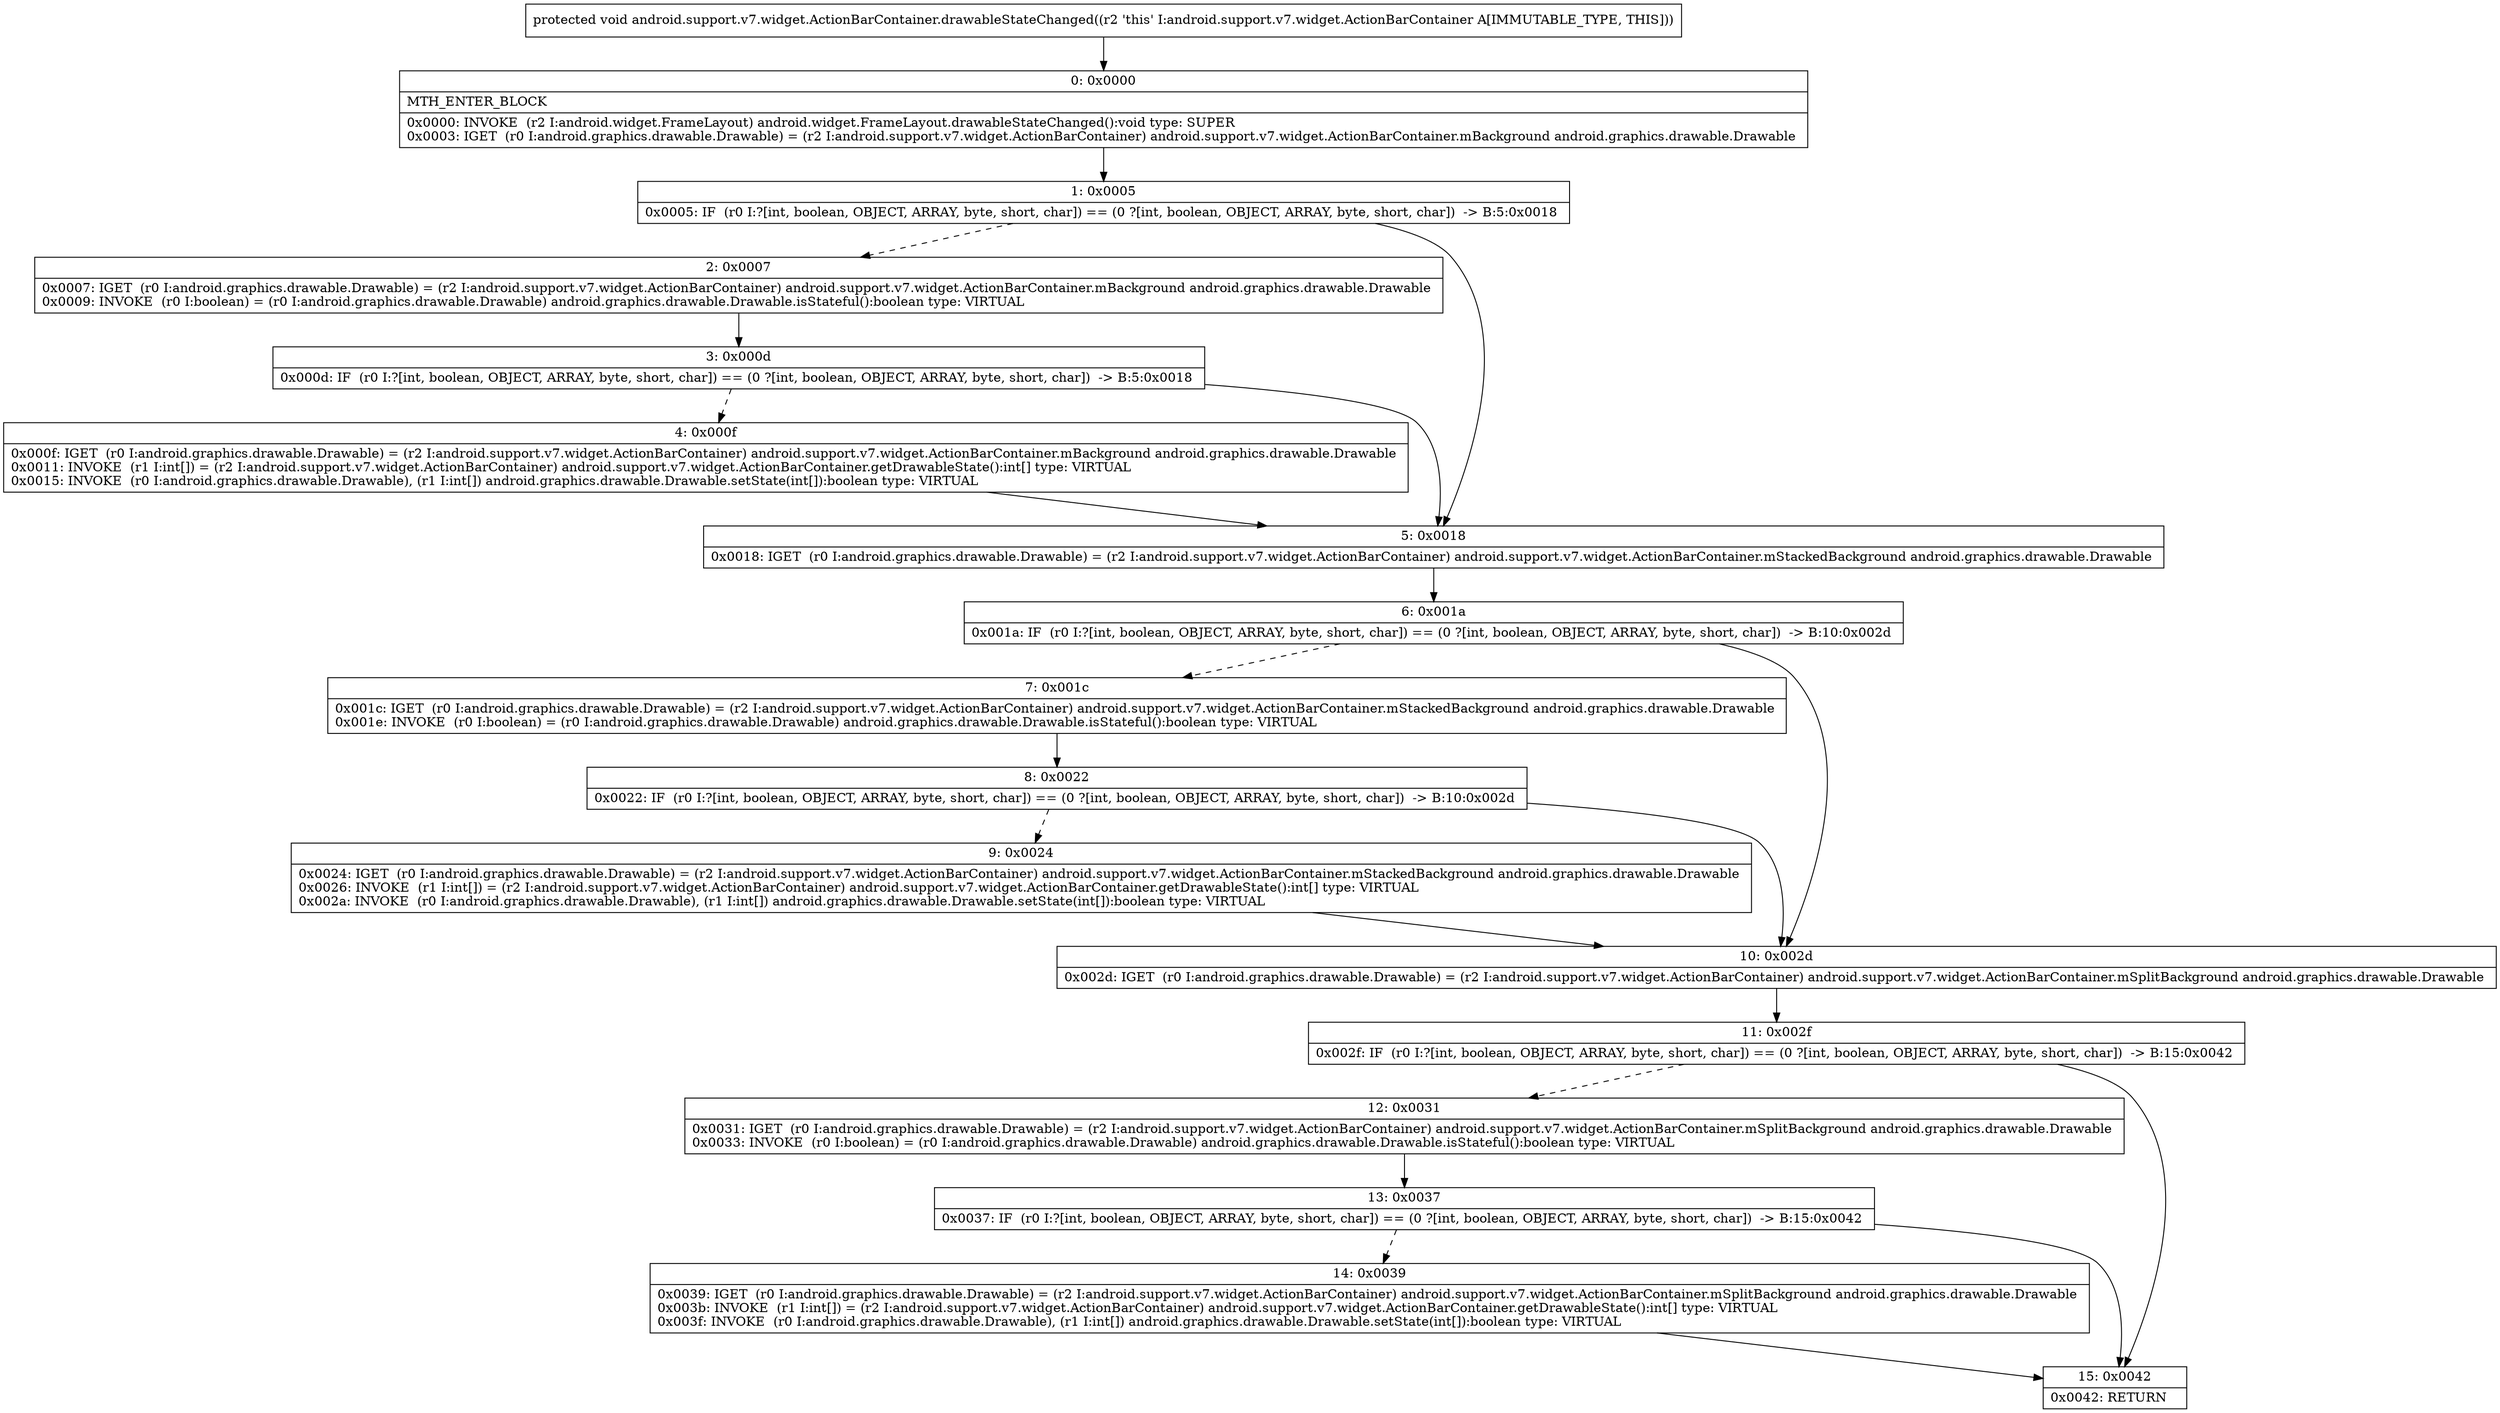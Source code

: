 digraph "CFG forandroid.support.v7.widget.ActionBarContainer.drawableStateChanged()V" {
Node_0 [shape=record,label="{0\:\ 0x0000|MTH_ENTER_BLOCK\l|0x0000: INVOKE  (r2 I:android.widget.FrameLayout) android.widget.FrameLayout.drawableStateChanged():void type: SUPER \l0x0003: IGET  (r0 I:android.graphics.drawable.Drawable) = (r2 I:android.support.v7.widget.ActionBarContainer) android.support.v7.widget.ActionBarContainer.mBackground android.graphics.drawable.Drawable \l}"];
Node_1 [shape=record,label="{1\:\ 0x0005|0x0005: IF  (r0 I:?[int, boolean, OBJECT, ARRAY, byte, short, char]) == (0 ?[int, boolean, OBJECT, ARRAY, byte, short, char])  \-\> B:5:0x0018 \l}"];
Node_2 [shape=record,label="{2\:\ 0x0007|0x0007: IGET  (r0 I:android.graphics.drawable.Drawable) = (r2 I:android.support.v7.widget.ActionBarContainer) android.support.v7.widget.ActionBarContainer.mBackground android.graphics.drawable.Drawable \l0x0009: INVOKE  (r0 I:boolean) = (r0 I:android.graphics.drawable.Drawable) android.graphics.drawable.Drawable.isStateful():boolean type: VIRTUAL \l}"];
Node_3 [shape=record,label="{3\:\ 0x000d|0x000d: IF  (r0 I:?[int, boolean, OBJECT, ARRAY, byte, short, char]) == (0 ?[int, boolean, OBJECT, ARRAY, byte, short, char])  \-\> B:5:0x0018 \l}"];
Node_4 [shape=record,label="{4\:\ 0x000f|0x000f: IGET  (r0 I:android.graphics.drawable.Drawable) = (r2 I:android.support.v7.widget.ActionBarContainer) android.support.v7.widget.ActionBarContainer.mBackground android.graphics.drawable.Drawable \l0x0011: INVOKE  (r1 I:int[]) = (r2 I:android.support.v7.widget.ActionBarContainer) android.support.v7.widget.ActionBarContainer.getDrawableState():int[] type: VIRTUAL \l0x0015: INVOKE  (r0 I:android.graphics.drawable.Drawable), (r1 I:int[]) android.graphics.drawable.Drawable.setState(int[]):boolean type: VIRTUAL \l}"];
Node_5 [shape=record,label="{5\:\ 0x0018|0x0018: IGET  (r0 I:android.graphics.drawable.Drawable) = (r2 I:android.support.v7.widget.ActionBarContainer) android.support.v7.widget.ActionBarContainer.mStackedBackground android.graphics.drawable.Drawable \l}"];
Node_6 [shape=record,label="{6\:\ 0x001a|0x001a: IF  (r0 I:?[int, boolean, OBJECT, ARRAY, byte, short, char]) == (0 ?[int, boolean, OBJECT, ARRAY, byte, short, char])  \-\> B:10:0x002d \l}"];
Node_7 [shape=record,label="{7\:\ 0x001c|0x001c: IGET  (r0 I:android.graphics.drawable.Drawable) = (r2 I:android.support.v7.widget.ActionBarContainer) android.support.v7.widget.ActionBarContainer.mStackedBackground android.graphics.drawable.Drawable \l0x001e: INVOKE  (r0 I:boolean) = (r0 I:android.graphics.drawable.Drawable) android.graphics.drawable.Drawable.isStateful():boolean type: VIRTUAL \l}"];
Node_8 [shape=record,label="{8\:\ 0x0022|0x0022: IF  (r0 I:?[int, boolean, OBJECT, ARRAY, byte, short, char]) == (0 ?[int, boolean, OBJECT, ARRAY, byte, short, char])  \-\> B:10:0x002d \l}"];
Node_9 [shape=record,label="{9\:\ 0x0024|0x0024: IGET  (r0 I:android.graphics.drawable.Drawable) = (r2 I:android.support.v7.widget.ActionBarContainer) android.support.v7.widget.ActionBarContainer.mStackedBackground android.graphics.drawable.Drawable \l0x0026: INVOKE  (r1 I:int[]) = (r2 I:android.support.v7.widget.ActionBarContainer) android.support.v7.widget.ActionBarContainer.getDrawableState():int[] type: VIRTUAL \l0x002a: INVOKE  (r0 I:android.graphics.drawable.Drawable), (r1 I:int[]) android.graphics.drawable.Drawable.setState(int[]):boolean type: VIRTUAL \l}"];
Node_10 [shape=record,label="{10\:\ 0x002d|0x002d: IGET  (r0 I:android.graphics.drawable.Drawable) = (r2 I:android.support.v7.widget.ActionBarContainer) android.support.v7.widget.ActionBarContainer.mSplitBackground android.graphics.drawable.Drawable \l}"];
Node_11 [shape=record,label="{11\:\ 0x002f|0x002f: IF  (r0 I:?[int, boolean, OBJECT, ARRAY, byte, short, char]) == (0 ?[int, boolean, OBJECT, ARRAY, byte, short, char])  \-\> B:15:0x0042 \l}"];
Node_12 [shape=record,label="{12\:\ 0x0031|0x0031: IGET  (r0 I:android.graphics.drawable.Drawable) = (r2 I:android.support.v7.widget.ActionBarContainer) android.support.v7.widget.ActionBarContainer.mSplitBackground android.graphics.drawable.Drawable \l0x0033: INVOKE  (r0 I:boolean) = (r0 I:android.graphics.drawable.Drawable) android.graphics.drawable.Drawable.isStateful():boolean type: VIRTUAL \l}"];
Node_13 [shape=record,label="{13\:\ 0x0037|0x0037: IF  (r0 I:?[int, boolean, OBJECT, ARRAY, byte, short, char]) == (0 ?[int, boolean, OBJECT, ARRAY, byte, short, char])  \-\> B:15:0x0042 \l}"];
Node_14 [shape=record,label="{14\:\ 0x0039|0x0039: IGET  (r0 I:android.graphics.drawable.Drawable) = (r2 I:android.support.v7.widget.ActionBarContainer) android.support.v7.widget.ActionBarContainer.mSplitBackground android.graphics.drawable.Drawable \l0x003b: INVOKE  (r1 I:int[]) = (r2 I:android.support.v7.widget.ActionBarContainer) android.support.v7.widget.ActionBarContainer.getDrawableState():int[] type: VIRTUAL \l0x003f: INVOKE  (r0 I:android.graphics.drawable.Drawable), (r1 I:int[]) android.graphics.drawable.Drawable.setState(int[]):boolean type: VIRTUAL \l}"];
Node_15 [shape=record,label="{15\:\ 0x0042|0x0042: RETURN   \l}"];
MethodNode[shape=record,label="{protected void android.support.v7.widget.ActionBarContainer.drawableStateChanged((r2 'this' I:android.support.v7.widget.ActionBarContainer A[IMMUTABLE_TYPE, THIS])) }"];
MethodNode -> Node_0;
Node_0 -> Node_1;
Node_1 -> Node_2[style=dashed];
Node_1 -> Node_5;
Node_2 -> Node_3;
Node_3 -> Node_4[style=dashed];
Node_3 -> Node_5;
Node_4 -> Node_5;
Node_5 -> Node_6;
Node_6 -> Node_7[style=dashed];
Node_6 -> Node_10;
Node_7 -> Node_8;
Node_8 -> Node_9[style=dashed];
Node_8 -> Node_10;
Node_9 -> Node_10;
Node_10 -> Node_11;
Node_11 -> Node_12[style=dashed];
Node_11 -> Node_15;
Node_12 -> Node_13;
Node_13 -> Node_14[style=dashed];
Node_13 -> Node_15;
Node_14 -> Node_15;
}

